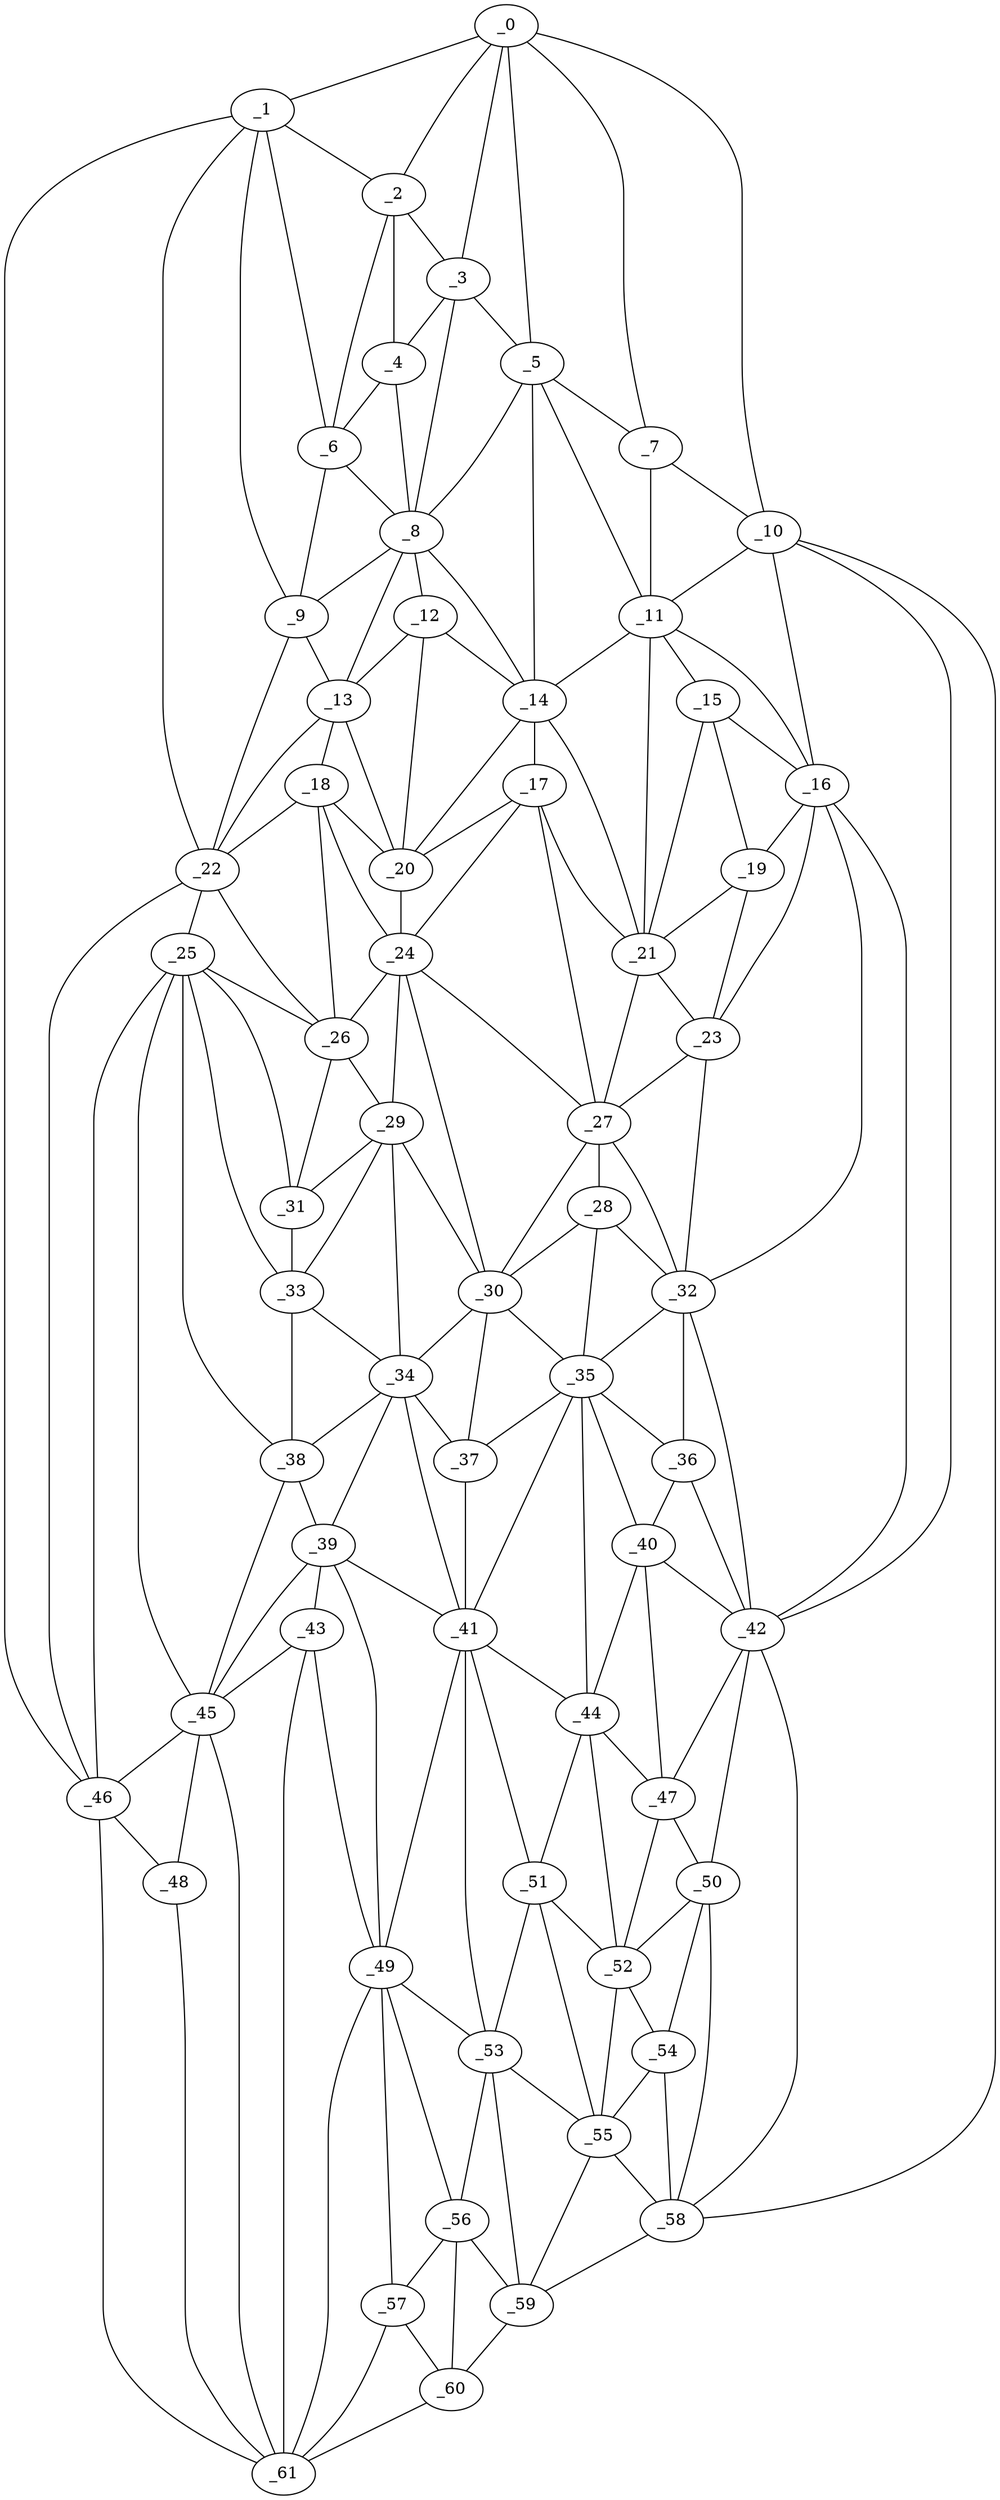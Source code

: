 graph "obj54__30.gxl" {
	_0	 [x=7,
		y=34];
	_1	 [x=8,
		y=89];
	_0 -- _1	 [valence=1];
	_2	 [x=14,
		y=64];
	_0 -- _2	 [valence=1];
	_3	 [x=19,
		y=54];
	_0 -- _3	 [valence=2];
	_5	 [x=22,
		y=46];
	_0 -- _5	 [valence=2];
	_7	 [x=30,
		y=26];
	_0 -- _7	 [valence=2];
	_10	 [x=34,
		y=19];
	_0 -- _10	 [valence=1];
	_1 -- _2	 [valence=1];
	_6	 [x=25,
		y=67];
	_1 -- _6	 [valence=2];
	_9	 [x=32,
		y=68];
	_1 -- _9	 [valence=1];
	_22	 [x=53,
		y=95];
	_1 -- _22	 [valence=2];
	_46	 [x=95,
		y=108];
	_1 -- _46	 [valence=1];
	_2 -- _3	 [valence=1];
	_4	 [x=20,
		y=60];
	_2 -- _4	 [valence=2];
	_2 -- _6	 [valence=2];
	_3 -- _4	 [valence=2];
	_3 -- _5	 [valence=1];
	_8	 [x=32,
		y=60];
	_3 -- _8	 [valence=1];
	_4 -- _6	 [valence=2];
	_4 -- _8	 [valence=2];
	_5 -- _7	 [valence=1];
	_5 -- _8	 [valence=1];
	_11	 [x=41,
		y=27];
	_5 -- _11	 [valence=2];
	_14	 [x=44,
		y=52];
	_5 -- _14	 [valence=1];
	_6 -- _8	 [valence=1];
	_6 -- _9	 [valence=2];
	_7 -- _10	 [valence=1];
	_7 -- _11	 [valence=2];
	_8 -- _9	 [valence=2];
	_12	 [x=41,
		y=57];
	_8 -- _12	 [valence=2];
	_13	 [x=42,
		y=69];
	_8 -- _13	 [valence=1];
	_8 -- _14	 [valence=2];
	_9 -- _13	 [valence=1];
	_9 -- _22	 [valence=1];
	_10 -- _11	 [valence=2];
	_16	 [x=47,
		y=24];
	_10 -- _16	 [valence=2];
	_42	 [x=93,
		y=31];
	_10 -- _42	 [valence=2];
	_58	 [x=123,
		y=34];
	_10 -- _58	 [valence=1];
	_11 -- _14	 [valence=2];
	_15	 [x=46,
		y=28];
	_11 -- _15	 [valence=2];
	_11 -- _16	 [valence=1];
	_21	 [x=53,
		y=41];
	_11 -- _21	 [valence=2];
	_12 -- _13	 [valence=2];
	_12 -- _14	 [valence=1];
	_20	 [x=52,
		y=60];
	_12 -- _20	 [valence=1];
	_18	 [x=49,
		y=71];
	_13 -- _18	 [valence=1];
	_13 -- _20	 [valence=2];
	_13 -- _22	 [valence=1];
	_17	 [x=49,
		y=51];
	_14 -- _17	 [valence=2];
	_14 -- _20	 [valence=2];
	_14 -- _21	 [valence=1];
	_15 -- _16	 [valence=2];
	_19	 [x=50,
		y=29];
	_15 -- _19	 [valence=2];
	_15 -- _21	 [valence=2];
	_16 -- _19	 [valence=1];
	_23	 [x=56,
		y=29];
	_16 -- _23	 [valence=2];
	_32	 [x=72,
		y=31];
	_16 -- _32	 [valence=2];
	_16 -- _42	 [valence=1];
	_17 -- _20	 [valence=2];
	_17 -- _21	 [valence=1];
	_24	 [x=58,
		y=61];
	_17 -- _24	 [valence=1];
	_27	 [x=63,
		y=41];
	_17 -- _27	 [valence=1];
	_18 -- _20	 [valence=1];
	_18 -- _22	 [valence=2];
	_18 -- _24	 [valence=2];
	_26	 [x=60,
		y=74];
	_18 -- _26	 [valence=1];
	_19 -- _21	 [valence=1];
	_19 -- _23	 [valence=2];
	_20 -- _24	 [valence=2];
	_21 -- _23	 [valence=2];
	_21 -- _27	 [valence=2];
	_25	 [x=58,
		y=94];
	_22 -- _25	 [valence=2];
	_22 -- _26	 [valence=1];
	_22 -- _46	 [valence=2];
	_23 -- _27	 [valence=1];
	_23 -- _32	 [valence=2];
	_24 -- _26	 [valence=2];
	_24 -- _27	 [valence=2];
	_29	 [x=69,
		y=64];
	_24 -- _29	 [valence=2];
	_30	 [x=70,
		y=56];
	_24 -- _30	 [valence=2];
	_25 -- _26	 [valence=1];
	_31	 [x=70,
		y=76];
	_25 -- _31	 [valence=2];
	_33	 [x=74,
		y=76];
	_25 -- _33	 [valence=2];
	_38	 [x=81,
		y=78];
	_25 -- _38	 [valence=1];
	_45	 [x=95,
		y=95];
	_25 -- _45	 [valence=2];
	_25 -- _46	 [valence=1];
	_26 -- _29	 [valence=1];
	_26 -- _31	 [valence=2];
	_28	 [x=69,
		y=42];
	_27 -- _28	 [valence=2];
	_27 -- _30	 [valence=2];
	_27 -- _32	 [valence=1];
	_28 -- _30	 [valence=2];
	_28 -- _32	 [valence=2];
	_35	 [x=77,
		y=41];
	_28 -- _35	 [valence=2];
	_29 -- _30	 [valence=2];
	_29 -- _31	 [valence=2];
	_29 -- _33	 [valence=1];
	_34	 [x=75,
		y=62];
	_29 -- _34	 [valence=2];
	_30 -- _34	 [valence=2];
	_30 -- _35	 [valence=2];
	_37	 [x=79,
		y=57];
	_30 -- _37	 [valence=1];
	_31 -- _33	 [valence=2];
	_32 -- _35	 [valence=1];
	_36	 [x=79,
		y=32];
	_32 -- _36	 [valence=1];
	_32 -- _42	 [valence=2];
	_33 -- _34	 [valence=2];
	_33 -- _38	 [valence=2];
	_34 -- _37	 [valence=2];
	_34 -- _38	 [valence=1];
	_39	 [x=85,
		y=78];
	_34 -- _39	 [valence=2];
	_41	 [x=86,
		y=57];
	_34 -- _41	 [valence=2];
	_35 -- _36	 [valence=2];
	_35 -- _37	 [valence=2];
	_40	 [x=86,
		y=36];
	_35 -- _40	 [valence=1];
	_35 -- _41	 [valence=2];
	_44	 [x=95,
		y=48];
	_35 -- _44	 [valence=2];
	_36 -- _40	 [valence=1];
	_36 -- _42	 [valence=2];
	_37 -- _41	 [valence=1];
	_38 -- _39	 [valence=1];
	_38 -- _45	 [valence=2];
	_39 -- _41	 [valence=2];
	_43	 [x=94,
		y=83];
	_39 -- _43	 [valence=2];
	_39 -- _45	 [valence=2];
	_49	 [x=100,
		y=71];
	_39 -- _49	 [valence=1];
	_40 -- _42	 [valence=2];
	_40 -- _44	 [valence=1];
	_47	 [x=97,
		y=38];
	_40 -- _47	 [valence=2];
	_41 -- _44	 [valence=2];
	_41 -- _49	 [valence=2];
	_51	 [x=103,
		y=52];
	_41 -- _51	 [valence=2];
	_53	 [x=106,
		y=60];
	_41 -- _53	 [valence=1];
	_42 -- _47	 [valence=1];
	_50	 [x=101,
		y=32];
	_42 -- _50	 [valence=1];
	_42 -- _58	 [valence=1];
	_43 -- _45	 [valence=2];
	_43 -- _49	 [valence=2];
	_61	 [x=123,
		y=90];
	_43 -- _61	 [valence=2];
	_44 -- _47	 [valence=1];
	_44 -- _51	 [valence=2];
	_52	 [x=106,
		y=42];
	_44 -- _52	 [valence=2];
	_45 -- _46	 [valence=1];
	_48	 [x=97,
		y=105];
	_45 -- _48	 [valence=2];
	_45 -- _61	 [valence=2];
	_46 -- _48	 [valence=2];
	_46 -- _61	 [valence=1];
	_47 -- _50	 [valence=2];
	_47 -- _52	 [valence=1];
	_48 -- _61	 [valence=1];
	_49 -- _53	 [valence=1];
	_56	 [x=111,
		y=66];
	_49 -- _56	 [valence=2];
	_57	 [x=122,
		y=73];
	_49 -- _57	 [valence=1];
	_49 -- _61	 [valence=2];
	_50 -- _52	 [valence=2];
	_54	 [x=108,
		y=34];
	_50 -- _54	 [valence=2];
	_50 -- _58	 [valence=2];
	_51 -- _52	 [valence=1];
	_51 -- _53	 [valence=2];
	_55	 [x=111,
		y=46];
	_51 -- _55	 [valence=2];
	_52 -- _54	 [valence=2];
	_52 -- _55	 [valence=2];
	_53 -- _55	 [valence=1];
	_53 -- _56	 [valence=2];
	_59	 [x=123,
		y=52];
	_53 -- _59	 [valence=1];
	_54 -- _55	 [valence=2];
	_54 -- _58	 [valence=2];
	_55 -- _58	 [valence=1];
	_55 -- _59	 [valence=2];
	_56 -- _57	 [valence=2];
	_56 -- _59	 [valence=2];
	_60	 [x=123,
		y=66];
	_56 -- _60	 [valence=1];
	_57 -- _60	 [valence=1];
	_57 -- _61	 [valence=2];
	_58 -- _59	 [valence=1];
	_59 -- _60	 [valence=1];
	_60 -- _61	 [valence=1];
}
